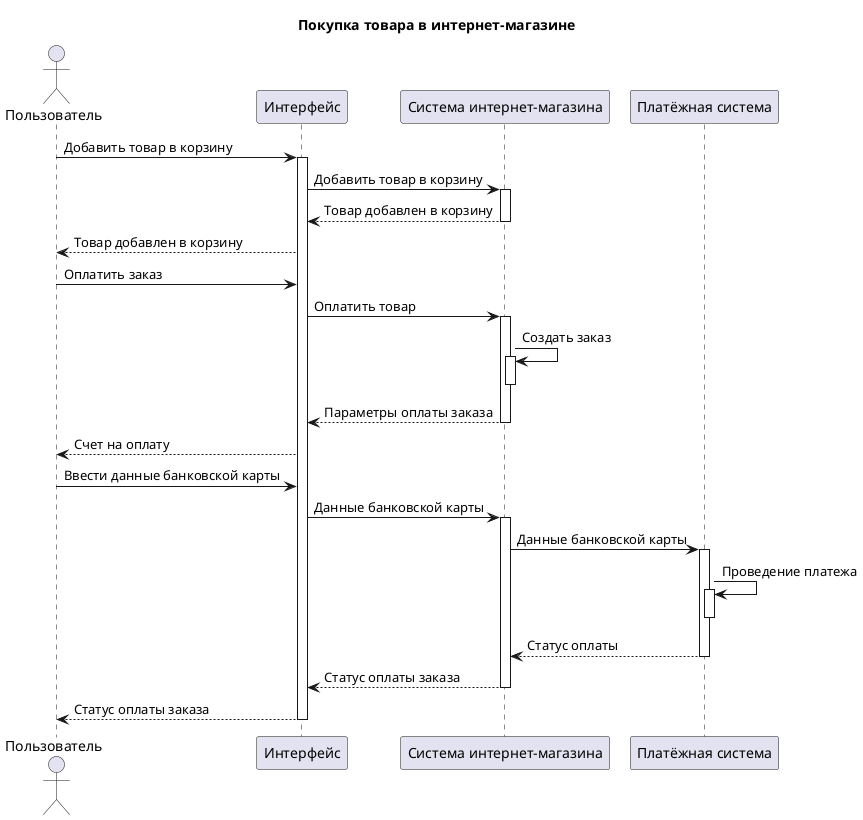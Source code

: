 @startuml sequence
title Покупка товара в интернет-магазине

actor "Пользователь" as User
participant "Интерфейс" as Interface
participant "Система интернет-магазина" as ShopSystem
participant "Платёжная система" as PaySystem

User -> Interface++ : Добавить товар в корзину
Interface -> ShopSystem++ : Добавить товар в корзину
ShopSystem --> Interface-- : Товар добавлен в корзину
Interface --> User : Товар добавлен в корзину

User -> Interface : Оплатить заказ

Interface -> ShopSystem++ : Оплатить товар
ShopSystem -> ShopSystem : Создать заказ
activate ShopSystem
deactivate ShopSystem
ShopSystem --> Interface-- : Параметры оплаты заказа

Interface --> User : Счет на оплату

User -> Interface : Ввести данные банковской карты
Interface -> ShopSystem++ : Данные банковской карты
ShopSystem -> PaySystem++ : Данные банковской карты
PaySystem -> PaySystem : Проведение платежа
activate PaySystem
deactivate PaySystem
PaySystem --> ShopSystem-- : Статус оплаты
ShopSystem --> Interface-- : Статус оплаты заказа
Interface --> User-- : Статус оплаты заказа

@enduml